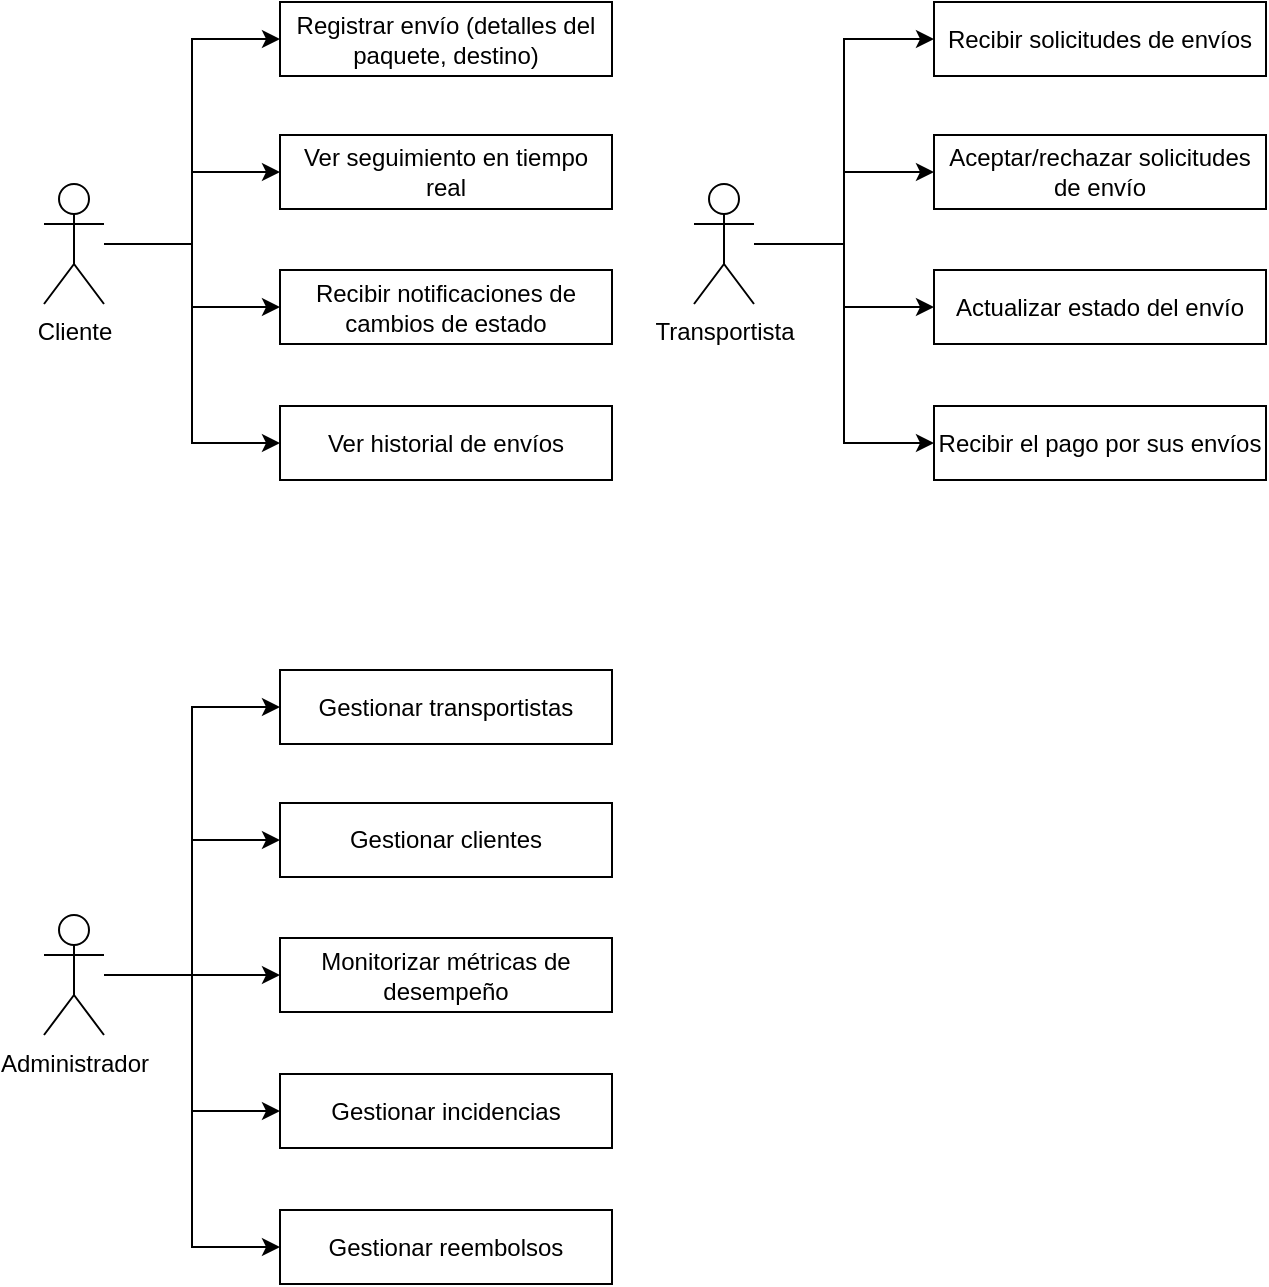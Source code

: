 <mxfile version="26.1.1">
  <diagram name="Página-1" id="LUzN7v-kLdpod480Anpl">
    <mxGraphModel dx="1434" dy="836" grid="0" gridSize="10" guides="1" tooltips="1" connect="1" arrows="1" fold="1" page="1" pageScale="1" pageWidth="827" pageHeight="1169" math="0" shadow="0">
      <root>
        <mxCell id="0" />
        <mxCell id="1" parent="0" />
        <mxCell id="pvc64GFZ2TO9P3zm8tja-3" style="edgeStyle=orthogonalEdgeStyle;rounded=0;orthogonalLoop=1;jettySize=auto;html=1;entryX=0;entryY=0.5;entryDx=0;entryDy=0;" edge="1" parent="1" source="pvc64GFZ2TO9P3zm8tja-1" target="pvc64GFZ2TO9P3zm8tja-2">
          <mxGeometry relative="1" as="geometry" />
        </mxCell>
        <mxCell id="pvc64GFZ2TO9P3zm8tja-5" style="edgeStyle=orthogonalEdgeStyle;rounded=0;orthogonalLoop=1;jettySize=auto;html=1;entryX=0;entryY=0.5;entryDx=0;entryDy=0;" edge="1" parent="1" source="pvc64GFZ2TO9P3zm8tja-1" target="pvc64GFZ2TO9P3zm8tja-4">
          <mxGeometry relative="1" as="geometry" />
        </mxCell>
        <mxCell id="pvc64GFZ2TO9P3zm8tja-7" style="edgeStyle=orthogonalEdgeStyle;rounded=0;orthogonalLoop=1;jettySize=auto;html=1;entryX=0;entryY=0.5;entryDx=0;entryDy=0;" edge="1" parent="1" source="pvc64GFZ2TO9P3zm8tja-1" target="pvc64GFZ2TO9P3zm8tja-6">
          <mxGeometry relative="1" as="geometry" />
        </mxCell>
        <mxCell id="pvc64GFZ2TO9P3zm8tja-29" style="edgeStyle=orthogonalEdgeStyle;rounded=0;orthogonalLoop=1;jettySize=auto;html=1;entryX=0;entryY=0.5;entryDx=0;entryDy=0;" edge="1" parent="1" source="pvc64GFZ2TO9P3zm8tja-1" target="pvc64GFZ2TO9P3zm8tja-28">
          <mxGeometry relative="1" as="geometry" />
        </mxCell>
        <mxCell id="pvc64GFZ2TO9P3zm8tja-1" value="Cliente" style="shape=umlActor;verticalLabelPosition=bottom;verticalAlign=top;html=1;outlineConnect=0;" vertex="1" parent="1">
          <mxGeometry x="117" y="153" width="30" height="60" as="geometry" />
        </mxCell>
        <mxCell id="pvc64GFZ2TO9P3zm8tja-2" value="Registrar envío (detalles del paquete, destino)" style="rounded=0;whiteSpace=wrap;html=1;" vertex="1" parent="1">
          <mxGeometry x="235" y="62" width="166" height="37" as="geometry" />
        </mxCell>
        <mxCell id="pvc64GFZ2TO9P3zm8tja-4" value="Ver seguimiento en tiempo real" style="rounded=0;whiteSpace=wrap;html=1;" vertex="1" parent="1">
          <mxGeometry x="235" y="128.5" width="166" height="37" as="geometry" />
        </mxCell>
        <mxCell id="pvc64GFZ2TO9P3zm8tja-6" value="Recibir notificaciones de cambios de estado" style="rounded=0;whiteSpace=wrap;html=1;" vertex="1" parent="1">
          <mxGeometry x="235" y="196" width="166" height="37" as="geometry" />
        </mxCell>
        <mxCell id="pvc64GFZ2TO9P3zm8tja-8" style="edgeStyle=orthogonalEdgeStyle;rounded=0;orthogonalLoop=1;jettySize=auto;html=1;entryX=0;entryY=0.5;entryDx=0;entryDy=0;" edge="1" parent="1" source="pvc64GFZ2TO9P3zm8tja-11" target="pvc64GFZ2TO9P3zm8tja-12">
          <mxGeometry relative="1" as="geometry" />
        </mxCell>
        <mxCell id="pvc64GFZ2TO9P3zm8tja-9" style="edgeStyle=orthogonalEdgeStyle;rounded=0;orthogonalLoop=1;jettySize=auto;html=1;entryX=0;entryY=0.5;entryDx=0;entryDy=0;" edge="1" parent="1" source="pvc64GFZ2TO9P3zm8tja-11" target="pvc64GFZ2TO9P3zm8tja-13">
          <mxGeometry relative="1" as="geometry" />
        </mxCell>
        <mxCell id="pvc64GFZ2TO9P3zm8tja-10" style="edgeStyle=orthogonalEdgeStyle;rounded=0;orthogonalLoop=1;jettySize=auto;html=1;entryX=0;entryY=0.5;entryDx=0;entryDy=0;" edge="1" parent="1" source="pvc64GFZ2TO9P3zm8tja-11" target="pvc64GFZ2TO9P3zm8tja-14">
          <mxGeometry relative="1" as="geometry" />
        </mxCell>
        <mxCell id="pvc64GFZ2TO9P3zm8tja-16" style="edgeStyle=orthogonalEdgeStyle;rounded=0;orthogonalLoop=1;jettySize=auto;html=1;entryX=0;entryY=0.5;entryDx=0;entryDy=0;" edge="1" parent="1" source="pvc64GFZ2TO9P3zm8tja-11" target="pvc64GFZ2TO9P3zm8tja-15">
          <mxGeometry relative="1" as="geometry" />
        </mxCell>
        <mxCell id="pvc64GFZ2TO9P3zm8tja-11" value="Transportista" style="shape=umlActor;verticalLabelPosition=bottom;verticalAlign=top;html=1;outlineConnect=0;" vertex="1" parent="1">
          <mxGeometry x="442" y="153" width="30" height="60" as="geometry" />
        </mxCell>
        <mxCell id="pvc64GFZ2TO9P3zm8tja-12" value="Recibir solicitudes de envíos" style="rounded=0;whiteSpace=wrap;html=1;" vertex="1" parent="1">
          <mxGeometry x="562" y="62" width="166" height="37" as="geometry" />
        </mxCell>
        <mxCell id="pvc64GFZ2TO9P3zm8tja-13" value="Aceptar/rechazar solicitudes de envío" style="rounded=0;whiteSpace=wrap;html=1;" vertex="1" parent="1">
          <mxGeometry x="562" y="128.5" width="166" height="37" as="geometry" />
        </mxCell>
        <mxCell id="pvc64GFZ2TO9P3zm8tja-14" value="Actualizar estado del envío" style="rounded=0;whiteSpace=wrap;html=1;" vertex="1" parent="1">
          <mxGeometry x="562" y="196" width="166" height="37" as="geometry" />
        </mxCell>
        <mxCell id="pvc64GFZ2TO9P3zm8tja-15" value="Recibir el pago por sus envíos" style="rounded=0;whiteSpace=wrap;html=1;" vertex="1" parent="1">
          <mxGeometry x="562" y="264" width="166" height="37" as="geometry" />
        </mxCell>
        <mxCell id="pvc64GFZ2TO9P3zm8tja-17" style="edgeStyle=orthogonalEdgeStyle;rounded=0;orthogonalLoop=1;jettySize=auto;html=1;entryX=0;entryY=0.5;entryDx=0;entryDy=0;" edge="1" parent="1" source="pvc64GFZ2TO9P3zm8tja-20" target="pvc64GFZ2TO9P3zm8tja-21">
          <mxGeometry relative="1" as="geometry" />
        </mxCell>
        <mxCell id="pvc64GFZ2TO9P3zm8tja-18" style="edgeStyle=orthogonalEdgeStyle;rounded=0;orthogonalLoop=1;jettySize=auto;html=1;entryX=0;entryY=0.5;entryDx=0;entryDy=0;" edge="1" parent="1" source="pvc64GFZ2TO9P3zm8tja-20" target="pvc64GFZ2TO9P3zm8tja-22">
          <mxGeometry relative="1" as="geometry" />
        </mxCell>
        <mxCell id="pvc64GFZ2TO9P3zm8tja-19" style="edgeStyle=orthogonalEdgeStyle;rounded=0;orthogonalLoop=1;jettySize=auto;html=1;entryX=0;entryY=0.5;entryDx=0;entryDy=0;" edge="1" parent="1" source="pvc64GFZ2TO9P3zm8tja-20" target="pvc64GFZ2TO9P3zm8tja-23">
          <mxGeometry relative="1" as="geometry" />
        </mxCell>
        <mxCell id="pvc64GFZ2TO9P3zm8tja-26" style="edgeStyle=orthogonalEdgeStyle;rounded=0;orthogonalLoop=1;jettySize=auto;html=1;entryX=0;entryY=0.5;entryDx=0;entryDy=0;" edge="1" parent="1" source="pvc64GFZ2TO9P3zm8tja-20" target="pvc64GFZ2TO9P3zm8tja-24">
          <mxGeometry relative="1" as="geometry" />
        </mxCell>
        <mxCell id="pvc64GFZ2TO9P3zm8tja-27" style="edgeStyle=orthogonalEdgeStyle;rounded=0;orthogonalLoop=1;jettySize=auto;html=1;entryX=0;entryY=0.5;entryDx=0;entryDy=0;" edge="1" parent="1" source="pvc64GFZ2TO9P3zm8tja-20" target="pvc64GFZ2TO9P3zm8tja-25">
          <mxGeometry relative="1" as="geometry" />
        </mxCell>
        <mxCell id="pvc64GFZ2TO9P3zm8tja-20" value="Administrador" style="shape=umlActor;verticalLabelPosition=bottom;verticalAlign=top;html=1;outlineConnect=0;" vertex="1" parent="1">
          <mxGeometry x="117" y="518.5" width="30" height="60" as="geometry" />
        </mxCell>
        <mxCell id="pvc64GFZ2TO9P3zm8tja-21" value="Gestionar transportistas" style="rounded=0;whiteSpace=wrap;html=1;" vertex="1" parent="1">
          <mxGeometry x="235" y="396" width="166" height="37" as="geometry" />
        </mxCell>
        <mxCell id="pvc64GFZ2TO9P3zm8tja-22" value="Gestionar clientes" style="rounded=0;whiteSpace=wrap;html=1;" vertex="1" parent="1">
          <mxGeometry x="235" y="462.5" width="166" height="37" as="geometry" />
        </mxCell>
        <mxCell id="pvc64GFZ2TO9P3zm8tja-23" value="Monitorizar métricas de desempeño" style="rounded=0;whiteSpace=wrap;html=1;" vertex="1" parent="1">
          <mxGeometry x="235" y="530" width="166" height="37" as="geometry" />
        </mxCell>
        <mxCell id="pvc64GFZ2TO9P3zm8tja-24" value="Gestionar incidencias" style="rounded=0;whiteSpace=wrap;html=1;" vertex="1" parent="1">
          <mxGeometry x="235" y="598" width="166" height="37" as="geometry" />
        </mxCell>
        <mxCell id="pvc64GFZ2TO9P3zm8tja-25" value="Gestionar reembolsos" style="rounded=0;whiteSpace=wrap;html=1;" vertex="1" parent="1">
          <mxGeometry x="235" y="666" width="166" height="37" as="geometry" />
        </mxCell>
        <mxCell id="pvc64GFZ2TO9P3zm8tja-28" value="Ver historial de envíos" style="rounded=0;whiteSpace=wrap;html=1;" vertex="1" parent="1">
          <mxGeometry x="235" y="264" width="166" height="37" as="geometry" />
        </mxCell>
      </root>
    </mxGraphModel>
  </diagram>
</mxfile>
